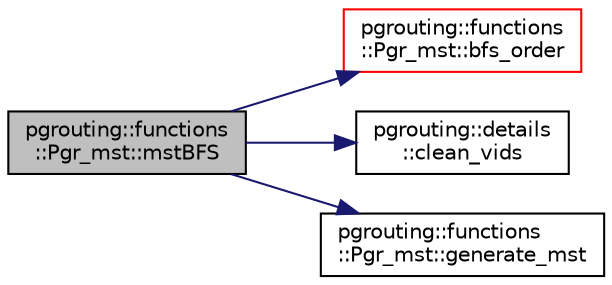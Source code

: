 digraph "pgrouting::functions::Pgr_mst::mstBFS"
{
  edge [fontname="Helvetica",fontsize="10",labelfontname="Helvetica",labelfontsize="10"];
  node [fontname="Helvetica",fontsize="10",shape=record];
  rankdir="LR";
  Node59 [label="pgrouting::functions\l::Pgr_mst::mstBFS",height=0.2,width=0.4,color="black", fillcolor="grey75", style="filled", fontcolor="black"];
  Node59 -> Node60 [color="midnightblue",fontsize="10",style="solid",fontname="Helvetica"];
  Node60 [label="pgrouting::functions\l::Pgr_mst::bfs_order",height=0.2,width=0.4,color="red", fillcolor="white", style="filled",URL="$classpgrouting_1_1functions_1_1Pgr__mst.html#a4149fc75b9f1a73e632243ef1bbe7e7d"];
  Node59 -> Node69 [color="midnightblue",fontsize="10",style="solid",fontname="Helvetica"];
  Node69 [label="pgrouting::details\l::clean_vids",height=0.2,width=0.4,color="black", fillcolor="white", style="filled",URL="$namespacepgrouting_1_1details.html#a48b82554f45a9deb10ad4643cf764b34"];
  Node59 -> Node65 [color="midnightblue",fontsize="10",style="solid",fontname="Helvetica"];
  Node65 [label="pgrouting::functions\l::Pgr_mst::generate_mst",height=0.2,width=0.4,color="black", fillcolor="white", style="filled",URL="$classpgrouting_1_1functions_1_1Pgr__mst.html#a392d9d410e879704966e0b79cc7c8b39"];
}
